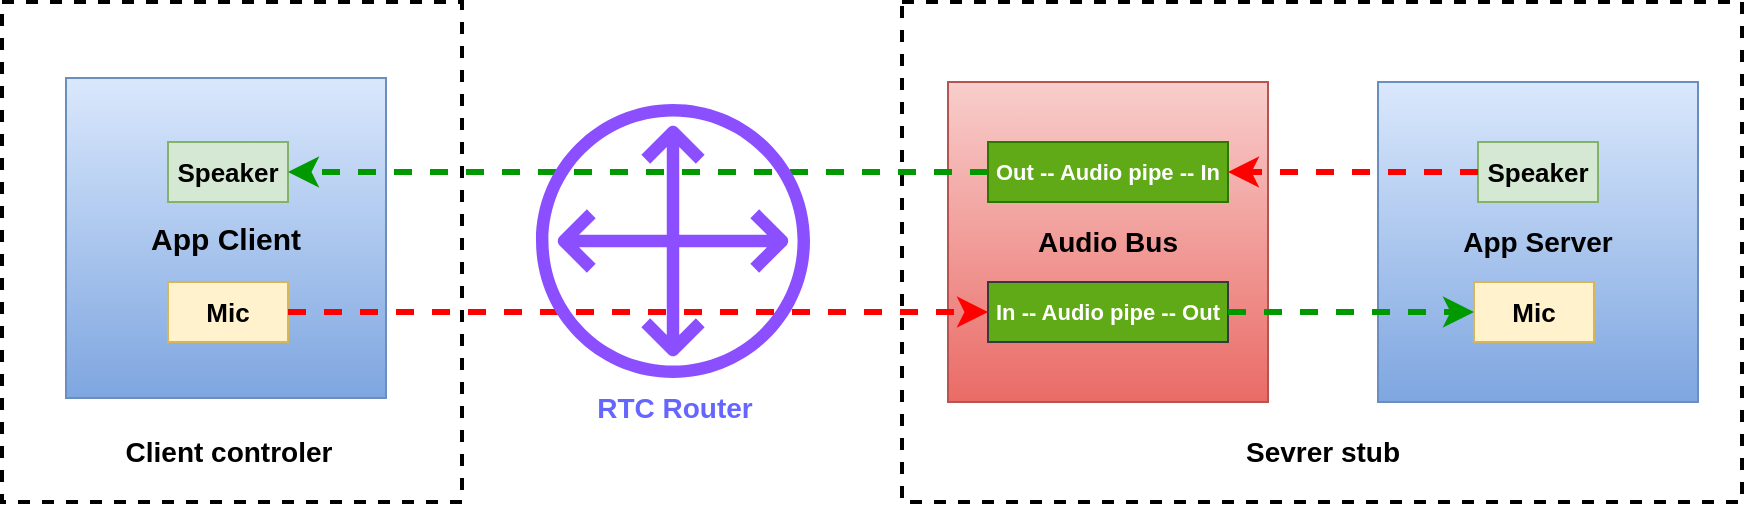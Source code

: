 <mxfile version="24.8.3">
  <diagram name="Page-1" id="e56a1550-8fbb-45ad-956c-1786394a9013">
    <mxGraphModel dx="1306" dy="813" grid="1" gridSize="10" guides="1" tooltips="1" connect="1" arrows="1" fold="1" page="1" pageScale="1" pageWidth="1100" pageHeight="850" background="none" math="0" shadow="0">
      <root>
        <mxCell id="0" />
        <mxCell id="1" parent="0" />
        <mxCell id="dviLVYzvUiRTf4Ah8dCm-29" value="" style="rounded=0;whiteSpace=wrap;html=1;dashed=1;strokeWidth=2;" vertex="1" parent="1">
          <mxGeometry x="10" y="260" width="230" height="250" as="geometry" />
        </mxCell>
        <mxCell id="dviLVYzvUiRTf4Ah8dCm-24" value="" style="rounded=0;whiteSpace=wrap;html=1;dashed=1;strokeWidth=2;" vertex="1" parent="1">
          <mxGeometry x="460" y="260" width="420" height="250" as="geometry" />
        </mxCell>
        <mxCell id="dviLVYzvUiRTf4Ah8dCm-2" value="&lt;font style=&quot;font-size: 15px;&quot;&gt;&lt;b&gt;App Client&lt;/b&gt;&lt;/font&gt;" style="whiteSpace=wrap;html=1;aspect=fixed;fillColor=#dae8fc;gradientColor=#7ea6e0;strokeColor=#6c8ebf;" vertex="1" parent="1">
          <mxGeometry x="42" y="298" width="160" height="160" as="geometry" />
        </mxCell>
        <mxCell id="dviLVYzvUiRTf4Ah8dCm-3" value="&lt;font style=&quot;font-size: 13px;&quot;&gt;&lt;b&gt;Mic&lt;/b&gt;&lt;/font&gt;" style="text;strokeColor=#d6b656;align=center;fillColor=#fff2cc;html=1;verticalAlign=middle;whiteSpace=wrap;rounded=0;" vertex="1" parent="1">
          <mxGeometry x="93" y="400" width="60" height="30" as="geometry" />
        </mxCell>
        <mxCell id="dviLVYzvUiRTf4Ah8dCm-4" value="&lt;font style=&quot;font-size: 13px;&quot;&gt;&lt;b&gt;Speaker&lt;/b&gt;&lt;/font&gt;" style="text;strokeColor=#82b366;align=center;fillColor=#d5e8d4;html=1;verticalAlign=middle;whiteSpace=wrap;rounded=0;" vertex="1" parent="1">
          <mxGeometry x="93" y="330" width="60" height="30" as="geometry" />
        </mxCell>
        <mxCell id="dviLVYzvUiRTf4Ah8dCm-5" value="&lt;font style=&quot;font-size: 14px;&quot;&gt;&lt;b&gt;App Server&lt;/b&gt;&lt;/font&gt;" style="whiteSpace=wrap;html=1;aspect=fixed;fillColor=#dae8fc;strokeColor=#6c8ebf;gradientColor=#7ea6e0;" vertex="1" parent="1">
          <mxGeometry x="698" y="300" width="160" height="160" as="geometry" />
        </mxCell>
        <mxCell id="dviLVYzvUiRTf4Ah8dCm-6" value="&lt;font style=&quot;font-size: 13px;&quot;&gt;&lt;b&gt;Mic&lt;/b&gt;&lt;/font&gt;" style="text;strokeColor=#d6b656;align=center;fillColor=#fff2cc;html=1;verticalAlign=middle;whiteSpace=wrap;rounded=0;" vertex="1" parent="1">
          <mxGeometry x="746" y="400" width="60" height="30" as="geometry" />
        </mxCell>
        <mxCell id="dviLVYzvUiRTf4Ah8dCm-7" value="&lt;font style=&quot;font-size: 13px;&quot;&gt;&lt;b&gt;Speaker&lt;/b&gt;&lt;/font&gt;" style="text;strokeColor=#82b366;align=center;fillColor=#d5e8d4;html=1;verticalAlign=middle;whiteSpace=wrap;rounded=0;" vertex="1" parent="1">
          <mxGeometry x="748" y="330" width="60" height="30" as="geometry" />
        </mxCell>
        <mxCell id="dviLVYzvUiRTf4Ah8dCm-8" value="&lt;font style=&quot;font-size: 14px;&quot;&gt;&lt;b&gt;Audio Bus&lt;/b&gt;&lt;/font&gt;" style="whiteSpace=wrap;html=1;aspect=fixed;fillColor=#f8cecc;gradientColor=#ea6b66;strokeColor=#b85450;" vertex="1" parent="1">
          <mxGeometry x="483" y="300" width="160" height="160" as="geometry" />
        </mxCell>
        <mxCell id="dviLVYzvUiRTf4Ah8dCm-9" value="&lt;font size=&quot;1&quot; style=&quot;&quot;&gt;&lt;b style=&quot;font-size: 11px;&quot;&gt;Out -- Audio pipe -- In&lt;/b&gt;&lt;/font&gt;" style="rounded=0;whiteSpace=wrap;html=1;fillColor=#60a917;fontColor=#ffffff;strokeColor=#2D7600;" vertex="1" parent="1">
          <mxGeometry x="503" y="330" width="120" height="30" as="geometry" />
        </mxCell>
        <mxCell id="dviLVYzvUiRTf4Ah8dCm-10" value="&lt;font color=&quot;#ffffff&quot; style=&quot;font-size: 11px;&quot;&gt;&lt;b&gt;In -- Audio pipe -- Out&lt;/b&gt;&lt;/font&gt;" style="rounded=0;whiteSpace=wrap;html=1;fillColor=#60A917;strokeColor=#36393d;" vertex="1" parent="1">
          <mxGeometry x="503" y="400" width="120" height="30" as="geometry" />
        </mxCell>
        <mxCell id="dviLVYzvUiRTf4Ah8dCm-11" value="" style="endArrow=classic;html=1;rounded=0;exitX=1;exitY=0.5;exitDx=0;exitDy=0;entryX=0;entryY=0.5;entryDx=0;entryDy=0;strokeWidth=3;dashed=1;strokeColor=#FF0000;" edge="1" parent="1" source="dviLVYzvUiRTf4Ah8dCm-3" target="dviLVYzvUiRTf4Ah8dCm-10">
          <mxGeometry width="50" height="50" relative="1" as="geometry">
            <mxPoint x="160" y="422.5" as="sourcePoint" />
            <mxPoint x="487" y="425.08" as="targetPoint" />
          </mxGeometry>
        </mxCell>
        <mxCell id="dviLVYzvUiRTf4Ah8dCm-12" value="" style="endArrow=classic;html=1;rounded=0;exitX=1;exitY=0.5;exitDx=0;exitDy=0;entryX=0;entryY=0.5;entryDx=0;entryDy=0;strokeWidth=3;dashed=1;strokeColor=#009900;" edge="1" parent="1" source="dviLVYzvUiRTf4Ah8dCm-10" target="dviLVYzvUiRTf4Ah8dCm-6">
          <mxGeometry width="50" height="50" relative="1" as="geometry">
            <mxPoint x="530" y="450" as="sourcePoint" />
            <mxPoint x="580" y="400" as="targetPoint" />
          </mxGeometry>
        </mxCell>
        <mxCell id="dviLVYzvUiRTf4Ah8dCm-13" value="" style="endArrow=classic;html=1;rounded=0;exitX=0;exitY=0.5;exitDx=0;exitDy=0;strokeWidth=3;dashed=1;strokeColor=#FF0000;" edge="1" parent="1" source="dviLVYzvUiRTf4Ah8dCm-7" target="dviLVYzvUiRTf4Ah8dCm-9">
          <mxGeometry width="50" height="50" relative="1" as="geometry">
            <mxPoint x="630" y="610" as="sourcePoint" />
            <mxPoint x="680" y="560" as="targetPoint" />
          </mxGeometry>
        </mxCell>
        <mxCell id="dviLVYzvUiRTf4Ah8dCm-14" value="" style="endArrow=classic;html=1;rounded=0;exitX=0;exitY=0.5;exitDx=0;exitDy=0;entryX=1;entryY=0.5;entryDx=0;entryDy=0;strokeWidth=3;dashed=1;strokeColor=#009900;" edge="1" parent="1" source="dviLVYzvUiRTf4Ah8dCm-9" target="dviLVYzvUiRTf4Ah8dCm-4">
          <mxGeometry width="50" height="50" relative="1" as="geometry">
            <mxPoint x="530" y="450" as="sourcePoint" />
            <mxPoint x="580" y="400" as="targetPoint" />
          </mxGeometry>
        </mxCell>
        <mxCell id="dviLVYzvUiRTf4Ah8dCm-19" value="&lt;font color=&quot;#6666ff&quot;&gt;&lt;span style=&quot;font-size: 14px;&quot;&gt;&lt;b&gt;RTC Router&lt;/b&gt;&lt;/span&gt;&lt;/font&gt;" style="sketch=0;outlineConnect=0;fontColor=#232F3E;gradientColor=none;fillColor=#8C4FFF;strokeColor=none;dashed=1;verticalLabelPosition=bottom;verticalAlign=top;align=center;html=1;fontSize=12;fontStyle=0;aspect=fixed;pointerEvents=1;shape=mxgraph.aws4.customer_gateway;" vertex="1" parent="1">
          <mxGeometry x="277" y="311" width="137" height="137" as="geometry" />
        </mxCell>
        <mxCell id="dviLVYzvUiRTf4Ah8dCm-26" value="&lt;b&gt;&lt;font style=&quot;font-size: 14px;&quot;&gt;Client controler&lt;/font&gt;&lt;/b&gt;" style="text;html=1;align=center;verticalAlign=middle;resizable=0;points=[];autosize=1;strokeColor=none;fillColor=none;" vertex="1" parent="1">
          <mxGeometry x="58" y="470" width="130" height="30" as="geometry" />
        </mxCell>
        <mxCell id="dviLVYzvUiRTf4Ah8dCm-27" value="&lt;b&gt;&lt;font style=&quot;font-size: 14px;&quot;&gt;Sevrer stub&lt;/font&gt;&lt;/b&gt;" style="text;html=1;align=center;verticalAlign=middle;resizable=0;points=[];autosize=1;strokeColor=none;fillColor=none;" vertex="1" parent="1">
          <mxGeometry x="620" y="470" width="100" height="30" as="geometry" />
        </mxCell>
      </root>
    </mxGraphModel>
  </diagram>
</mxfile>
